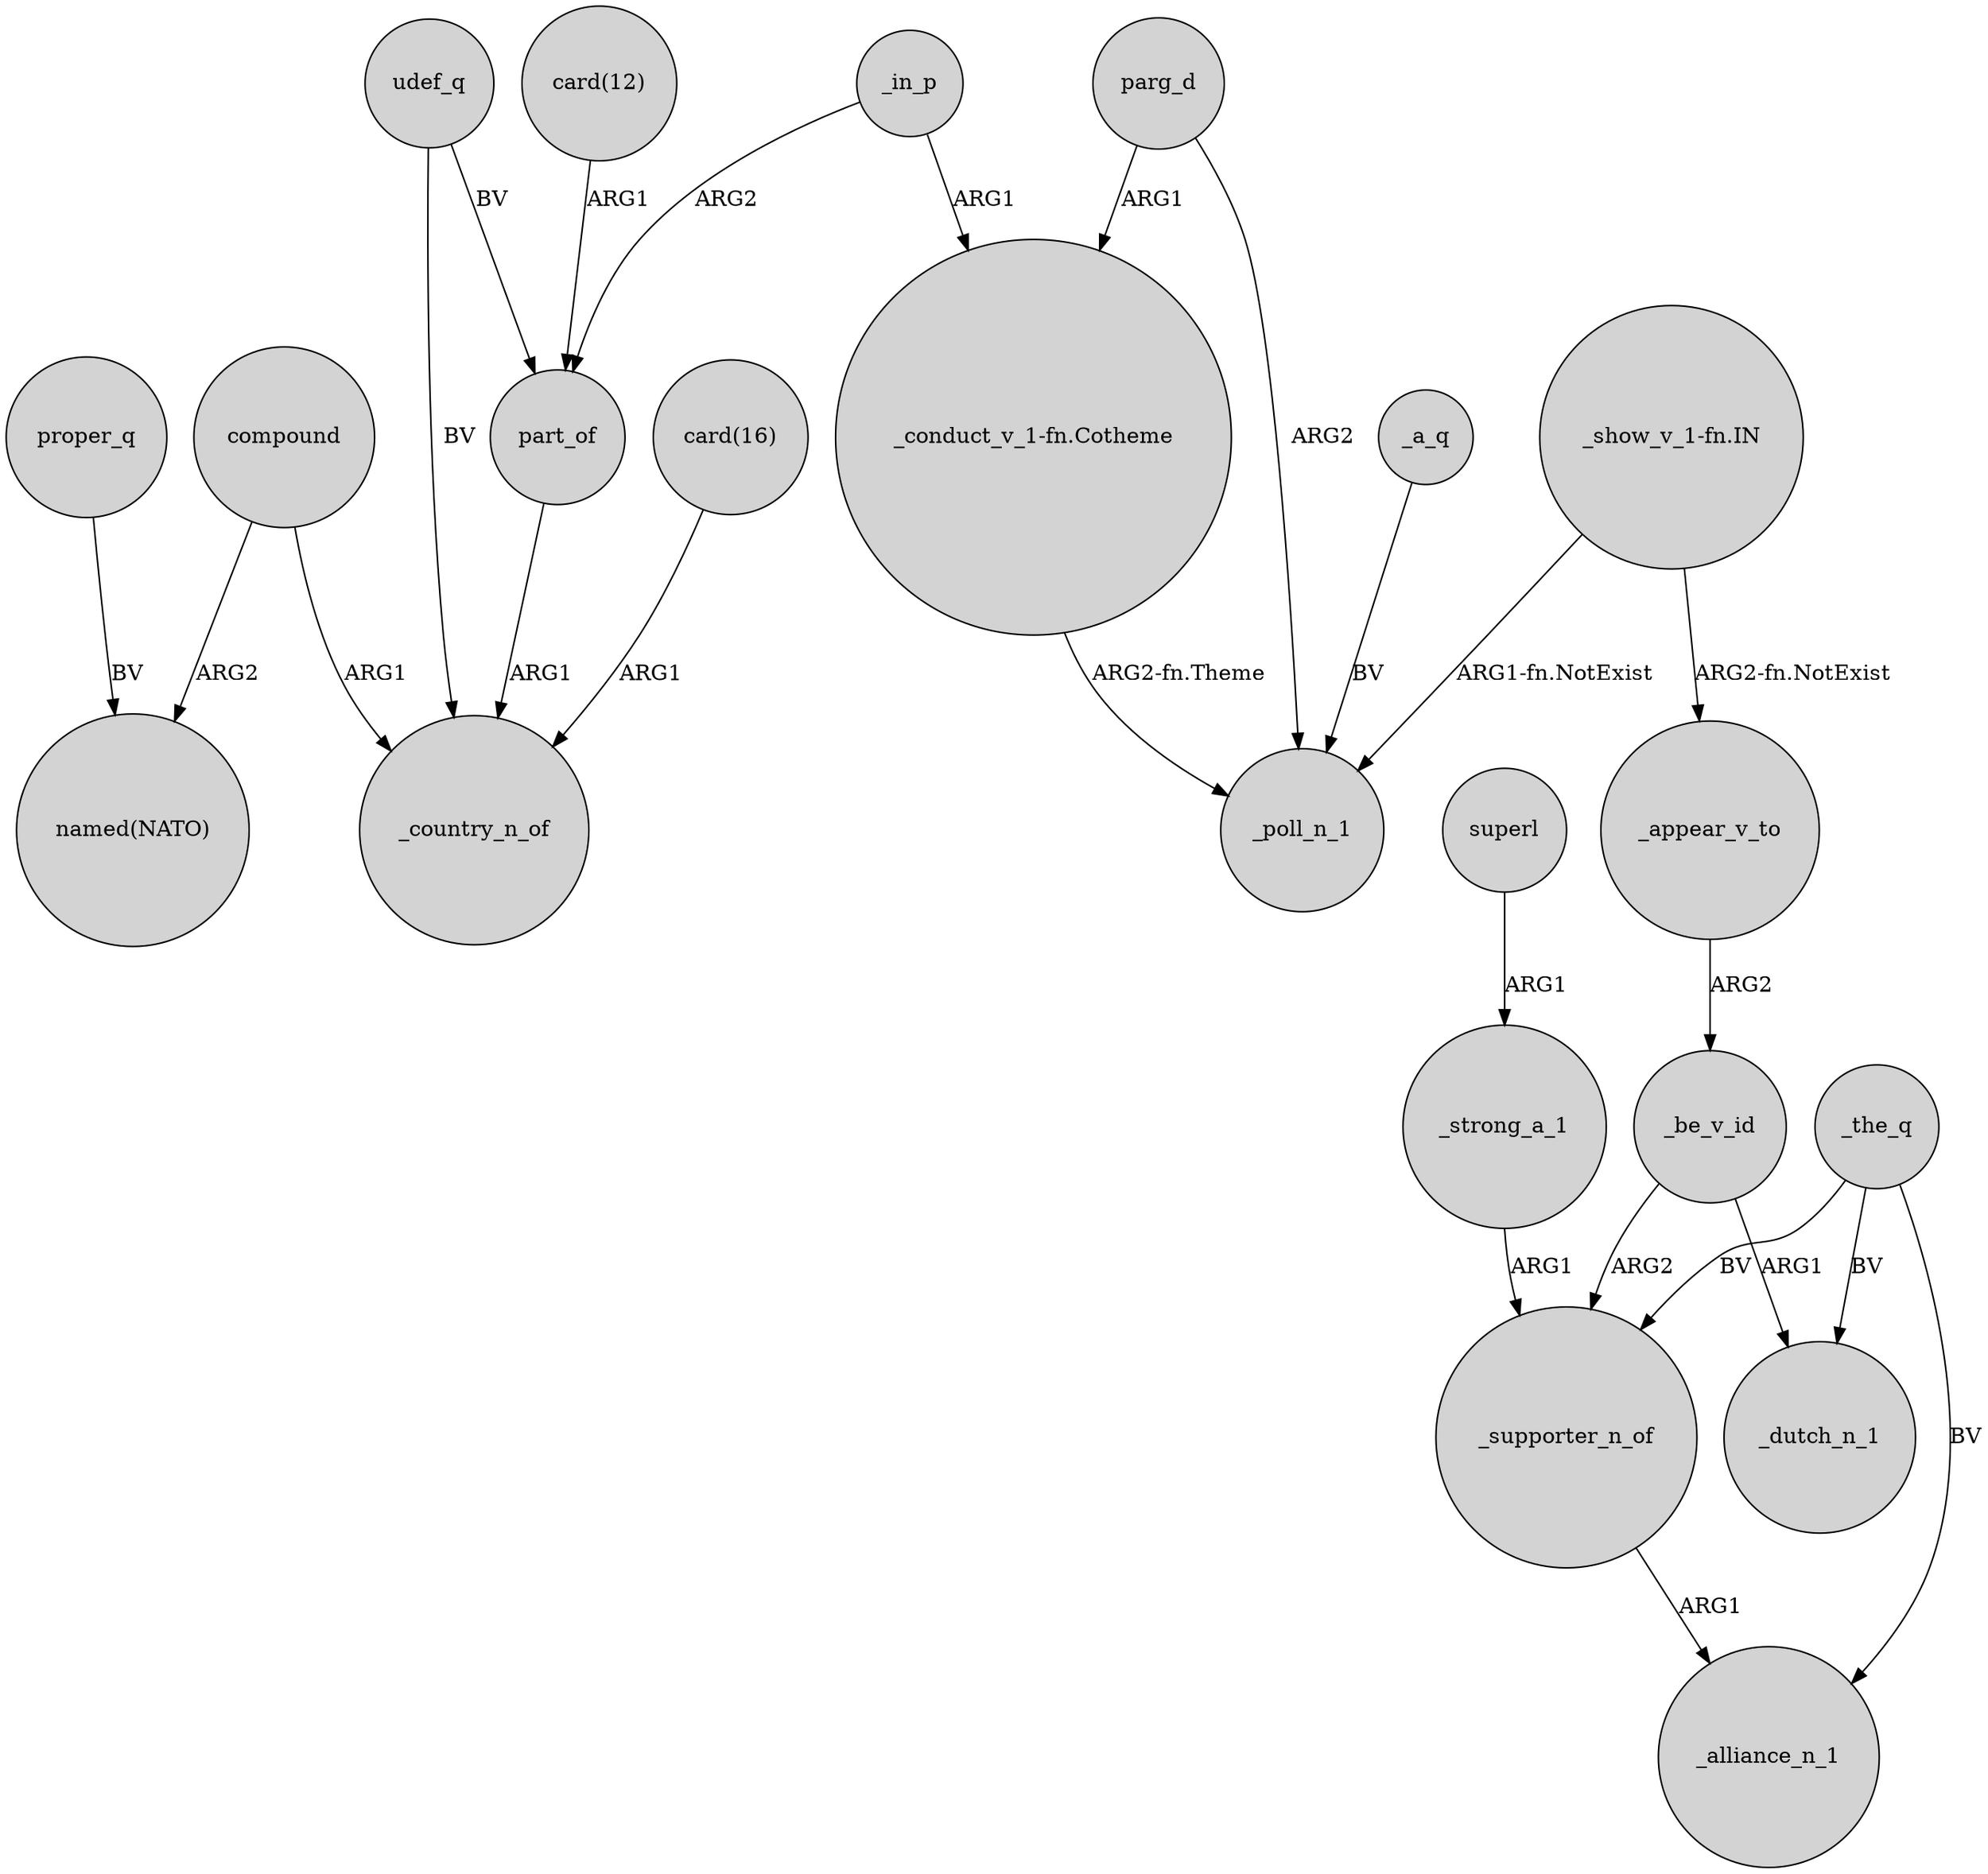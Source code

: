 digraph {
	node [shape=circle style=filled]
	proper_q -> "named(NATO)" [label=BV]
	udef_q -> part_of [label=BV]
	_be_v_id -> _dutch_n_1 [label=ARG1]
	_be_v_id -> _supporter_n_of [label=ARG2]
	part_of -> _country_n_of [label=ARG1]
	parg_d -> "_conduct_v_1-fn.Cotheme" [label=ARG1]
	_strong_a_1 -> _supporter_n_of [label=ARG1]
	_a_q -> _poll_n_1 [label=BV]
	_supporter_n_of -> _alliance_n_1 [label=ARG1]
	udef_q -> _country_n_of [label=BV]
	compound -> "named(NATO)" [label=ARG2]
	_the_q -> _dutch_n_1 [label=BV]
	_in_p -> "_conduct_v_1-fn.Cotheme" [label=ARG1]
	"_show_v_1-fn.IN" -> _poll_n_1 [label="ARG1-fn.NotExist"]
	"_show_v_1-fn.IN" -> _appear_v_to [label="ARG2-fn.NotExist"]
	compound -> _country_n_of [label=ARG1]
	_the_q -> _supporter_n_of [label=BV]
	"_conduct_v_1-fn.Cotheme" -> _poll_n_1 [label="ARG2-fn.Theme"]
	"card(16)" -> _country_n_of [label=ARG1]
	_appear_v_to -> _be_v_id [label=ARG2]
	parg_d -> _poll_n_1 [label=ARG2]
	_the_q -> _alliance_n_1 [label=BV]
	_in_p -> part_of [label=ARG2]
	superl -> _strong_a_1 [label=ARG1]
	"card(12)" -> part_of [label=ARG1]
}
